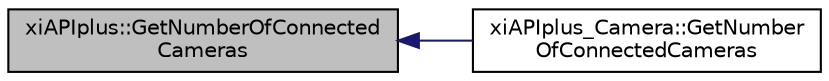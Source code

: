 digraph "xiAPIplus::GetNumberOfConnectedCameras"
{
  edge [fontname="Helvetica",fontsize="10",labelfontname="Helvetica",labelfontsize="10"];
  node [fontname="Helvetica",fontsize="10",shape=record];
  rankdir="LR";
  Node5 [label="xiAPIplus::GetNumberOfConnected\lCameras",height=0.2,width=0.4,color="black", fillcolor="grey75", style="filled", fontcolor="black"];
  Node5 -> Node6 [dir="back",color="midnightblue",fontsize="10",style="solid",fontname="Helvetica"];
  Node6 [label="xiAPIplus_Camera::GetNumber\lOfConnectedCameras",height=0.2,width=0.4,color="black", fillcolor="white", style="filled",URL="$classxi_a_p_iplus___camera.html#a5d741a5b1a06bc39417bbc7ce4869f4b"];
}
